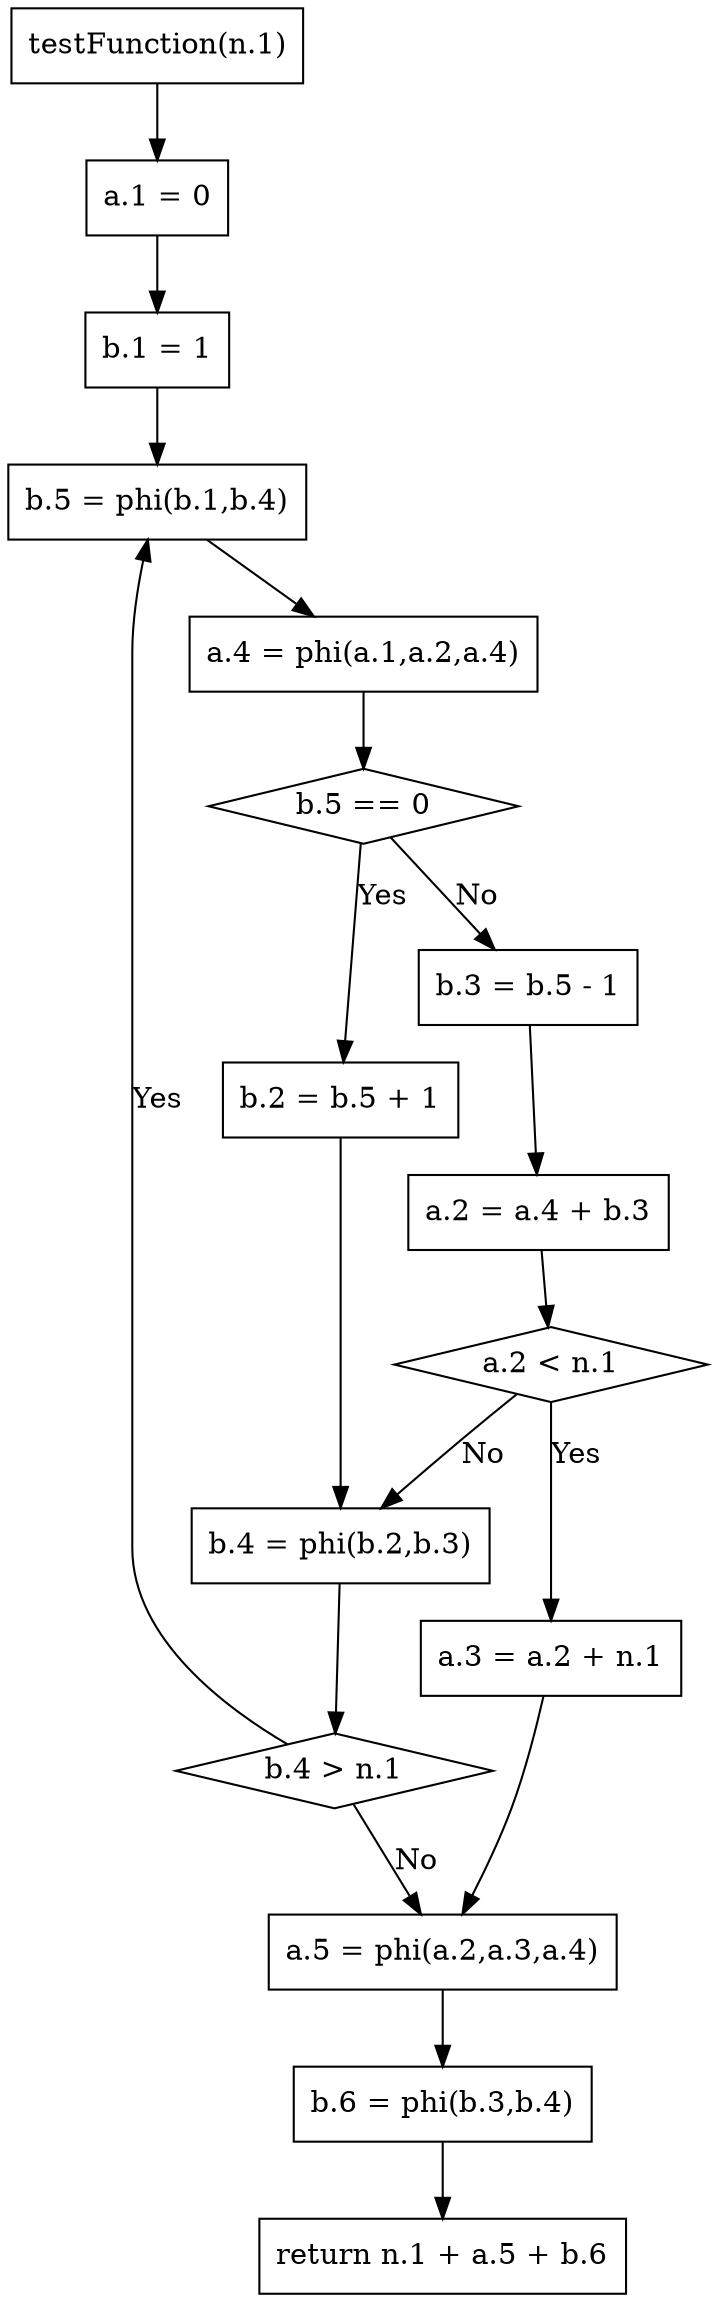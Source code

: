 digraph "gr" {
"1" ["label"="testFunction(n.1)","shape"="box"]
"2" ["label"="a.1 = 0","shape"="box"]
"3" ["label"="b.1 = 1","shape"="box"]
"4" ["label"="b.5 == 0","shape"="diamond"]
"5" ["label"="b.2 = b.5 + 1","shape"="box"]
"6" ["label"="b.3 = b.5 - 1","shape"="box"]
"7" ["label"="a.2 = a.4 + b.3","shape"="box"]
"8" ["label"="a.2 < n.1","shape"="diamond"]
"9" ["label"="a.3 = a.2 + n.1","shape"="box"]

"10" ["label"="b.4 = phi(b.2,b.3)","shape"="box"]
"11" ["label"="b.4 > n.1","shape"="diamond"]

"13" ["label"="a.4 = phi(a.1,a.2,a.4)","shape"="box"]
"12" ["label"="b.5 = phi(b.1,b.4)","shape"="box"]

"14" ["label"="a.5 = phi(a.2,a.3,a.4)","shape"="box"]
"15" ["label"="b.6 = phi(b.3,b.4)","shape"="box"]
"16" ["label"="return n.1 + a.5 + b.6","shape"="box"]
"1" -> "2" ["label"=""]
"2" -> "3" ["label"=""]
"3" -> "12" ["label"=""]
"12" -> "13" ["label"=""]
"13" -> "4" ["label"=""]
"4" -> "5" ["label"="Yes"]
"4" -> "6" ["label"="No"]
"6" -> "7" ["label"=""]
"7" -> "8" ["label"=""]
"8" -> "9" ["label"="Yes"]
"9" -> "14" ["label"=""]
"8" -> "10" ["label"="No"]
"5" -> "10" ["label"=""]
"10" -> "11" ["label"=""]
"11" -> "12" ["label"="Yes"]
"11" -> "14" ["label"="No"]
"14" -> "15" ["label"=""]
"15" -> "16" ["label"=""]
}